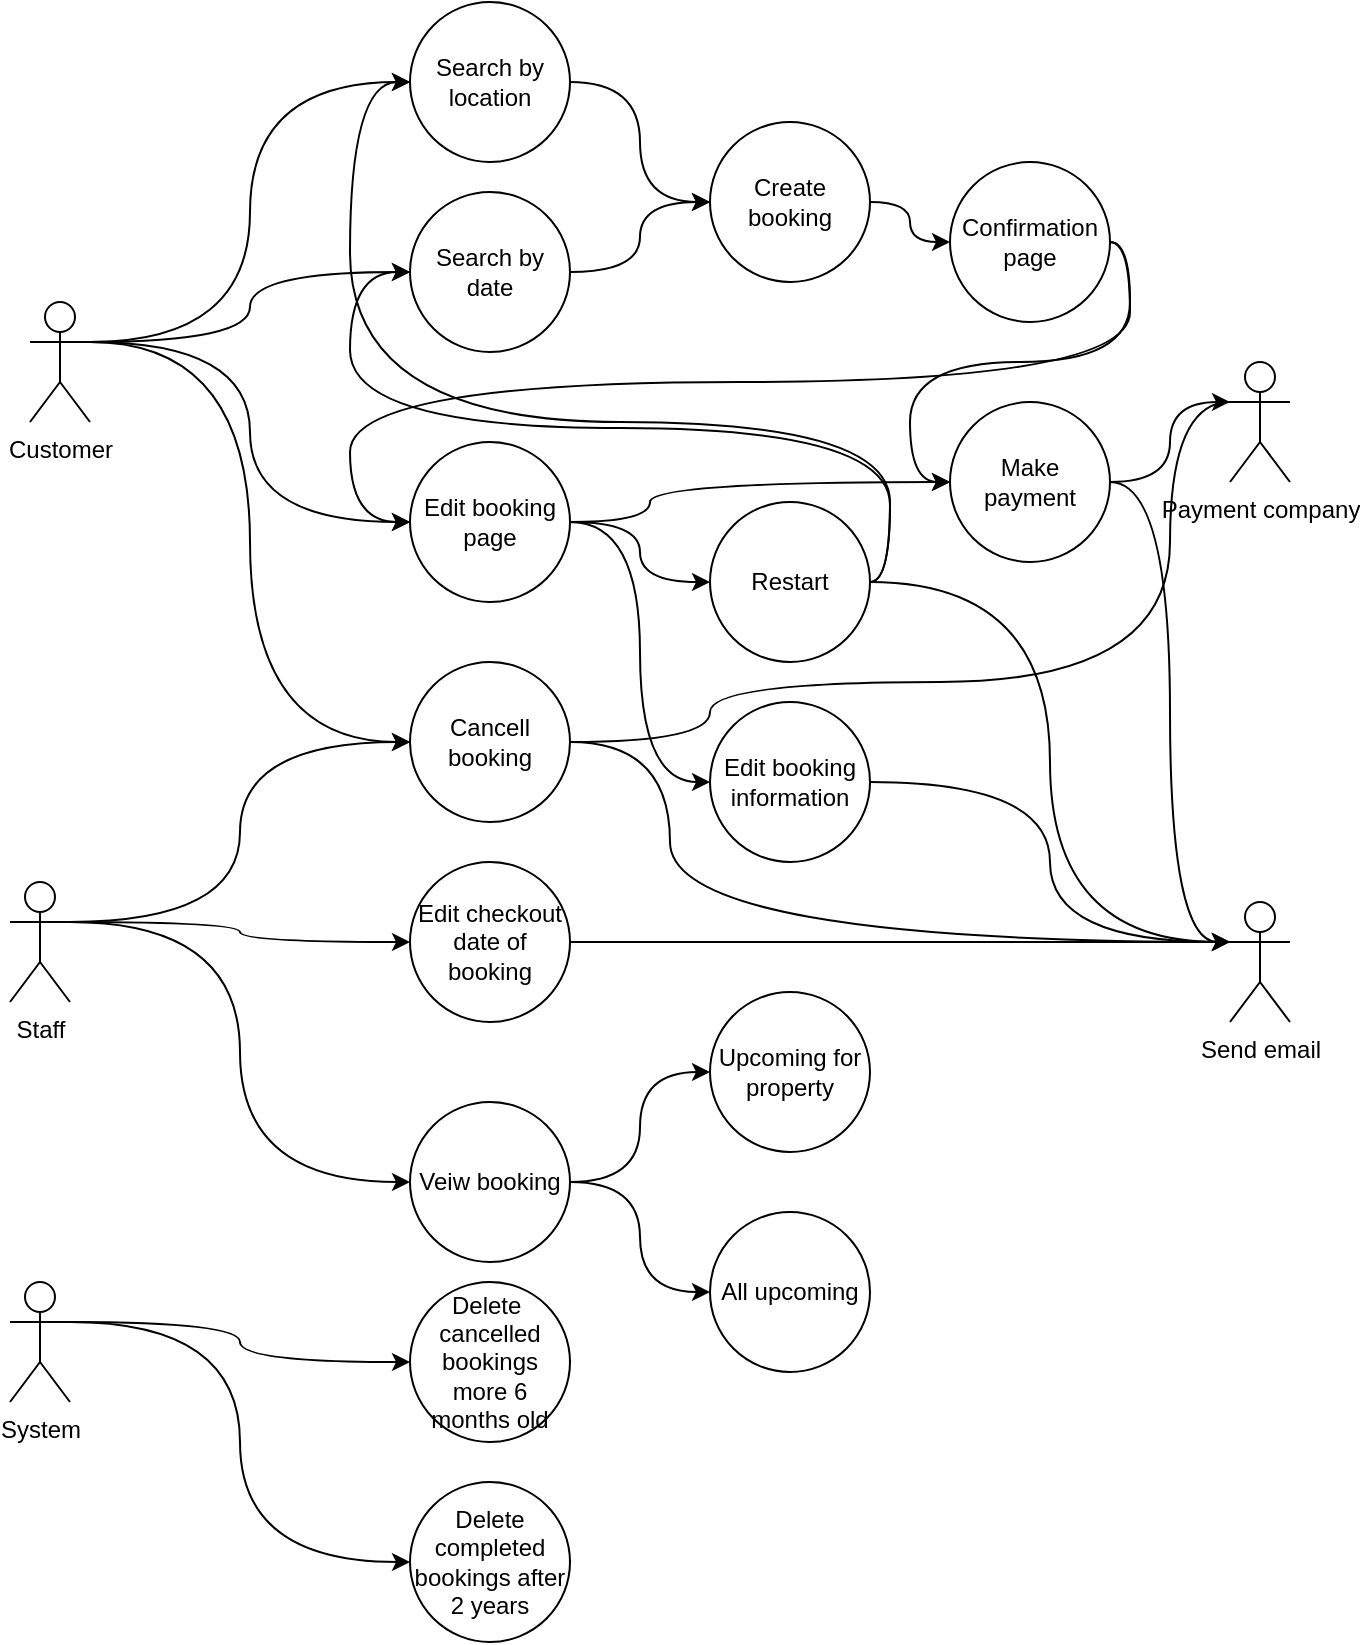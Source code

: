 <mxfile version="20.8.16" type="device"><diagram name="Page-1" id="M-96qItEpiU__BNpDsYF"><mxGraphModel dx="879" dy="939" grid="1" gridSize="10" guides="1" tooltips="1" connect="1" arrows="1" fold="1" page="1" pageScale="1" pageWidth="1200" pageHeight="1600" math="0" shadow="0"><root><mxCell id="0"/><mxCell id="1" parent="0"/><mxCell id="mwZ4lV6hPWi4Tp0fcZ_h-1" value="Customer" style="shape=umlActor;verticalLabelPosition=bottom;verticalAlign=top;html=1;outlineConnect=0;" parent="1" vertex="1"><mxGeometry x="100" y="220" width="30" height="60" as="geometry"/></mxCell><mxCell id="mwZ4lV6hPWi4Tp0fcZ_h-2" value="Staff" style="shape=umlActor;verticalLabelPosition=bottom;verticalAlign=top;html=1;outlineConnect=0;" parent="1" vertex="1"><mxGeometry x="90" y="510" width="30" height="60" as="geometry"/></mxCell><mxCell id="mwZ4lV6hPWi4Tp0fcZ_h-44" style="edgeStyle=orthogonalEdgeStyle;curved=1;rounded=0;orthogonalLoop=1;jettySize=auto;html=1;elbow=vertical;entryX=0;entryY=0.333;entryDx=0;entryDy=0;entryPerimeter=0;exitX=1;exitY=0.5;exitDx=0;exitDy=0;" parent="1" source="mwZ4lV6hPWi4Tp0fcZ_h-45" target="mwZ4lV6hPWi4Tp0fcZ_h-30" edge="1"><mxGeometry relative="1" as="geometry"><mxPoint x="510" y="740.0" as="targetPoint"/><mxPoint x="490" y="780" as="sourcePoint"/></mxGeometry></mxCell><mxCell id="mwZ4lV6hPWi4Tp0fcZ_h-30" value="Payment company" style="shape=umlActor;verticalLabelPosition=bottom;verticalAlign=top;html=1;outlineConnect=0;" parent="1" vertex="1"><mxGeometry x="700" y="250" width="30" height="60" as="geometry"/></mxCell><mxCell id="mwZ4lV6hPWi4Tp0fcZ_h-32" value="Create booking" style="ellipse;whiteSpace=wrap;html=1;aspect=fixed;" parent="1" vertex="1"><mxGeometry x="440" y="130" width="80" height="80" as="geometry"/></mxCell><mxCell id="mwZ4lV6hPWi4Tp0fcZ_h-33" value="Cancell booking" style="ellipse;whiteSpace=wrap;html=1;aspect=fixed;" parent="1" vertex="1"><mxGeometry x="290" y="400" width="80" height="80" as="geometry"/></mxCell><mxCell id="mwZ4lV6hPWi4Tp0fcZ_h-35" value="Edit booking page" style="ellipse;whiteSpace=wrap;html=1;aspect=fixed;" parent="1" vertex="1"><mxGeometry x="290" y="290.0" width="80" height="80" as="geometry"/></mxCell><mxCell id="mwZ4lV6hPWi4Tp0fcZ_h-37" value="" style="endArrow=classic;html=1;rounded=0;entryX=0;entryY=0.5;entryDx=0;entryDy=0;edgeStyle=orthogonalEdgeStyle;curved=1;exitX=1;exitY=0.333;exitDx=0;exitDy=0;exitPerimeter=0;" parent="1" source="mwZ4lV6hPWi4Tp0fcZ_h-1" target="mwZ4lV6hPWi4Tp0fcZ_h-35" edge="1"><mxGeometry width="50" height="50" relative="1" as="geometry"><mxPoint x="140" y="280" as="sourcePoint"/><mxPoint x="600" y="360" as="targetPoint"/></mxGeometry></mxCell><mxCell id="mwZ4lV6hPWi4Tp0fcZ_h-38" value="" style="endArrow=classic;html=1;rounded=0;exitX=1;exitY=0.333;exitDx=0;exitDy=0;entryX=0;entryY=0.5;entryDx=0;entryDy=0;edgeStyle=orthogonalEdgeStyle;curved=1;exitPerimeter=0;" parent="1" source="mwZ4lV6hPWi4Tp0fcZ_h-1" target="mwZ4lV6hPWi4Tp0fcZ_h-48" edge="1"><mxGeometry width="50" height="50" relative="1" as="geometry"><mxPoint x="400" y="525" as="sourcePoint"/><mxPoint x="600" y="360" as="targetPoint"/></mxGeometry></mxCell><mxCell id="mwZ4lV6hPWi4Tp0fcZ_h-39" value="" style="endArrow=classic;html=1;rounded=0;exitX=1;exitY=0.333;exitDx=0;exitDy=0;entryX=0;entryY=0.5;entryDx=0;entryDy=0;edgeStyle=orthogonalEdgeStyle;curved=1;exitPerimeter=0;" parent="1" source="mwZ4lV6hPWi4Tp0fcZ_h-2" target="mwZ4lV6hPWi4Tp0fcZ_h-33" edge="1"><mxGeometry width="50" height="50" relative="1" as="geometry"><mxPoint x="400" y="525" as="sourcePoint"/><mxPoint x="600" y="360" as="targetPoint"/></mxGeometry></mxCell><mxCell id="mwZ4lV6hPWi4Tp0fcZ_h-40" value="" style="endArrow=classic;html=1;rounded=0;exitX=1;exitY=0.333;exitDx=0;exitDy=0;edgeStyle=orthogonalEdgeStyle;curved=1;entryX=0;entryY=0.5;entryDx=0;entryDy=0;exitPerimeter=0;" parent="1" source="mwZ4lV6hPWi4Tp0fcZ_h-1" target="mwZ4lV6hPWi4Tp0fcZ_h-33" edge="1"><mxGeometry width="50" height="50" relative="1" as="geometry"><mxPoint x="400" y="525" as="sourcePoint"/><mxPoint x="530" y="450" as="targetPoint"/></mxGeometry></mxCell><mxCell id="mwZ4lV6hPWi4Tp0fcZ_h-46" value="" style="endArrow=classic;html=1;rounded=0;exitX=1;exitY=0.5;exitDx=0;exitDy=0;entryX=0;entryY=0.5;entryDx=0;entryDy=0;edgeStyle=orthogonalEdgeStyle;curved=1;" parent="1" source="mwZ4lV6hPWi4Tp0fcZ_h-35" target="mwZ4lV6hPWi4Tp0fcZ_h-45" edge="1"><mxGeometry width="50" height="50" relative="1" as="geometry"><mxPoint x="400" y="525" as="sourcePoint"/><mxPoint x="600" y="360" as="targetPoint"/><Array as="points"><mxPoint x="410" y="330"/><mxPoint x="410" y="310"/></Array></mxGeometry></mxCell><mxCell id="mwZ4lV6hPWi4Tp0fcZ_h-47" value="Search by date" style="ellipse;whiteSpace=wrap;html=1;aspect=fixed;" parent="1" vertex="1"><mxGeometry x="290" y="165" width="80" height="80" as="geometry"/></mxCell><mxCell id="mwZ4lV6hPWi4Tp0fcZ_h-48" value="Search by location" style="ellipse;whiteSpace=wrap;html=1;aspect=fixed;" parent="1" vertex="1"><mxGeometry x="290" y="70.0" width="80" height="80" as="geometry"/></mxCell><mxCell id="mwZ4lV6hPWi4Tp0fcZ_h-50" value="" style="endArrow=classic;html=1;rounded=0;exitX=1;exitY=0.333;exitDx=0;exitDy=0;entryX=0;entryY=0.5;entryDx=0;entryDy=0;edgeStyle=orthogonalEdgeStyle;curved=1;exitPerimeter=0;" parent="1" source="mwZ4lV6hPWi4Tp0fcZ_h-1" target="mwZ4lV6hPWi4Tp0fcZ_h-47" edge="1"><mxGeometry width="50" height="50" relative="1" as="geometry"><mxPoint x="400" y="515" as="sourcePoint"/><mxPoint x="600" y="350" as="targetPoint"/></mxGeometry></mxCell><mxCell id="mwZ4lV6hPWi4Tp0fcZ_h-51" value="" style="endArrow=classic;html=1;rounded=0;exitX=1;exitY=0.5;exitDx=0;exitDy=0;entryX=0;entryY=0.5;entryDx=0;entryDy=0;edgeStyle=orthogonalEdgeStyle;curved=1;" parent="1" source="mwZ4lV6hPWi4Tp0fcZ_h-32" target="ogcGtNzLiy8M4FomgSfE-1" edge="1"><mxGeometry width="50" height="50" relative="1" as="geometry"><mxPoint x="400" y="515" as="sourcePoint"/><mxPoint x="600" y="350" as="targetPoint"/></mxGeometry></mxCell><mxCell id="mwZ4lV6hPWi4Tp0fcZ_h-53" value="Veiw booking" style="ellipse;whiteSpace=wrap;html=1;aspect=fixed;" parent="1" vertex="1"><mxGeometry x="290" y="620.0" width="80" height="80" as="geometry"/></mxCell><mxCell id="mwZ4lV6hPWi4Tp0fcZ_h-54" value="Send email" style="shape=umlActor;verticalLabelPosition=bottom;verticalAlign=top;html=1;outlineConnect=0;" parent="1" vertex="1"><mxGeometry x="700" y="520" width="30" height="60" as="geometry"/></mxCell><mxCell id="mwZ4lV6hPWi4Tp0fcZ_h-55" value="Restart" style="ellipse;whiteSpace=wrap;html=1;aspect=fixed;" parent="1" vertex="1"><mxGeometry x="440" y="320.0" width="80" height="80" as="geometry"/></mxCell><mxCell id="mwZ4lV6hPWi4Tp0fcZ_h-56" value="" style="endArrow=classic;html=1;rounded=0;exitX=1;exitY=0.333;exitDx=0;exitDy=0;entryX=0;entryY=0.5;entryDx=0;entryDy=0;edgeStyle=orthogonalEdgeStyle;curved=1;exitPerimeter=0;" parent="1" source="mwZ4lV6hPWi4Tp0fcZ_h-2" target="mwZ4lV6hPWi4Tp0fcZ_h-53" edge="1"><mxGeometry width="50" height="50" relative="1" as="geometry"><mxPoint x="400" y="515" as="sourcePoint"/><mxPoint x="600" y="350" as="targetPoint"/></mxGeometry></mxCell><mxCell id="mwZ4lV6hPWi4Tp0fcZ_h-58" value="" style="endArrow=classic;html=1;rounded=0;exitX=1;exitY=0.333;exitDx=0;exitDy=0;entryX=0;entryY=0.5;entryDx=0;entryDy=0;edgeStyle=orthogonalEdgeStyle;curved=1;exitPerimeter=0;" parent="1" source="mwZ4lV6hPWi4Tp0fcZ_h-2" target="mwZ4lV6hPWi4Tp0fcZ_h-75" edge="1"><mxGeometry width="50" height="50" relative="1" as="geometry"><mxPoint x="400" y="515" as="sourcePoint"/><mxPoint x="600" y="350" as="targetPoint"/></mxGeometry></mxCell><mxCell id="mwZ4lV6hPWi4Tp0fcZ_h-59" value="" style="endArrow=classic;html=1;rounded=0;exitX=1;exitY=0.5;exitDx=0;exitDy=0;entryX=0;entryY=0.5;entryDx=0;entryDy=0;edgeStyle=orthogonalEdgeStyle;curved=1;" parent="1" source="mwZ4lV6hPWi4Tp0fcZ_h-35" target="mwZ4lV6hPWi4Tp0fcZ_h-55" edge="1"><mxGeometry width="50" height="50" relative="1" as="geometry"><mxPoint x="400" y="515" as="sourcePoint"/><mxPoint x="600" y="350" as="targetPoint"/></mxGeometry></mxCell><mxCell id="mwZ4lV6hPWi4Tp0fcZ_h-60" value="All upcoming" style="ellipse;whiteSpace=wrap;html=1;aspect=fixed;" parent="1" vertex="1"><mxGeometry x="440" y="675.0" width="80" height="80" as="geometry"/></mxCell><mxCell id="mwZ4lV6hPWi4Tp0fcZ_h-61" value="Upcoming for property" style="ellipse;whiteSpace=wrap;html=1;aspect=fixed;" parent="1" vertex="1"><mxGeometry x="440" y="565.0" width="80" height="80" as="geometry"/></mxCell><mxCell id="mwZ4lV6hPWi4Tp0fcZ_h-62" value="" style="endArrow=classic;html=1;rounded=0;exitX=1;exitY=0.5;exitDx=0;exitDy=0;entryX=0;entryY=0.5;entryDx=0;entryDy=0;edgeStyle=orthogonalEdgeStyle;curved=1;" parent="1" source="mwZ4lV6hPWi4Tp0fcZ_h-53" target="mwZ4lV6hPWi4Tp0fcZ_h-60" edge="1"><mxGeometry width="50" height="50" relative="1" as="geometry"><mxPoint x="400" y="505" as="sourcePoint"/><mxPoint x="600" y="340" as="targetPoint"/></mxGeometry></mxCell><mxCell id="mwZ4lV6hPWi4Tp0fcZ_h-63" value="" style="endArrow=classic;html=1;rounded=0;exitX=1;exitY=0.5;exitDx=0;exitDy=0;entryX=0;entryY=0.5;entryDx=0;entryDy=0;edgeStyle=orthogonalEdgeStyle;curved=1;" parent="1" source="mwZ4lV6hPWi4Tp0fcZ_h-53" target="mwZ4lV6hPWi4Tp0fcZ_h-61" edge="1"><mxGeometry width="50" height="50" relative="1" as="geometry"><mxPoint x="400" y="505" as="sourcePoint"/><mxPoint x="600" y="340" as="targetPoint"/></mxGeometry></mxCell><mxCell id="mwZ4lV6hPWi4Tp0fcZ_h-64" value="" style="endArrow=classic;html=1;rounded=0;exitX=1;exitY=0.5;exitDx=0;exitDy=0;entryX=0;entryY=0.5;entryDx=0;entryDy=0;edgeStyle=orthogonalEdgeStyle;curved=1;" parent="1" source="mwZ4lV6hPWi4Tp0fcZ_h-35" target="mwZ4lV6hPWi4Tp0fcZ_h-81" edge="1"><mxGeometry width="50" height="50" relative="1" as="geometry"><mxPoint x="400" y="505" as="sourcePoint"/><mxPoint x="600" y="340" as="targetPoint"/></mxGeometry></mxCell><mxCell id="mwZ4lV6hPWi4Tp0fcZ_h-72" value="" style="endArrow=none;html=1;rounded=0;exitX=1;exitY=0.5;exitDx=0;exitDy=0;entryX=0;entryY=0.333;entryDx=0;entryDy=0;edgeStyle=orthogonalEdgeStyle;curved=1;entryPerimeter=0;" parent="1" source="mwZ4lV6hPWi4Tp0fcZ_h-33" target="mwZ4lV6hPWi4Tp0fcZ_h-54" edge="1"><mxGeometry width="50" height="50" relative="1" as="geometry"><mxPoint x="370.0" y="440" as="sourcePoint"/><mxPoint x="580" y="260" as="targetPoint"/><Array as="points"><mxPoint x="420" y="440"/><mxPoint x="420" y="540"/></Array></mxGeometry></mxCell><mxCell id="mwZ4lV6hPWi4Tp0fcZ_h-45" value="Make payment" style="ellipse;whiteSpace=wrap;html=1;aspect=fixed;" parent="1" vertex="1"><mxGeometry x="560" y="270.0" width="80" height="80" as="geometry"/></mxCell><mxCell id="mwZ4lV6hPWi4Tp0fcZ_h-73" value="" style="endArrow=classic;html=1;rounded=0;exitX=1;exitY=0.5;exitDx=0;exitDy=0;edgeStyle=orthogonalEdgeStyle;curved=1;entryX=0;entryY=0.333;entryDx=0;entryDy=0;entryPerimeter=0;" parent="1" source="mwZ4lV6hPWi4Tp0fcZ_h-45" target="mwZ4lV6hPWi4Tp0fcZ_h-54" edge="1"><mxGeometry width="50" height="50" relative="1" as="geometry"><mxPoint x="400" y="515" as="sourcePoint"/><mxPoint x="630" y="240" as="targetPoint"/></mxGeometry></mxCell><mxCell id="mwZ4lV6hPWi4Tp0fcZ_h-74" value="" style="endArrow=classic;html=1;rounded=0;exitX=1;exitY=0.5;exitDx=0;exitDy=0;entryX=0;entryY=0.333;entryDx=0;entryDy=0;edgeStyle=orthogonalEdgeStyle;curved=1;entryPerimeter=0;" parent="1" source="mwZ4lV6hPWi4Tp0fcZ_h-55" target="mwZ4lV6hPWi4Tp0fcZ_h-54" edge="1"><mxGeometry width="50" height="50" relative="1" as="geometry"><mxPoint x="400" y="515" as="sourcePoint"/><mxPoint x="600" y="350" as="targetPoint"/></mxGeometry></mxCell><mxCell id="mwZ4lV6hPWi4Tp0fcZ_h-75" value="Edit checkout date of booking" style="ellipse;whiteSpace=wrap;html=1;aspect=fixed;" parent="1" vertex="1"><mxGeometry x="290" y="500.0" width="80" height="80" as="geometry"/></mxCell><mxCell id="mwZ4lV6hPWi4Tp0fcZ_h-76" value="" style="endArrow=classic;html=1;rounded=0;exitX=1;exitY=0.5;exitDx=0;exitDy=0;entryX=0;entryY=0.333;entryDx=0;entryDy=0;edgeStyle=orthogonalEdgeStyle;curved=1;entryPerimeter=0;" parent="1" source="mwZ4lV6hPWi4Tp0fcZ_h-75" target="mwZ4lV6hPWi4Tp0fcZ_h-54" edge="1"><mxGeometry width="50" height="50" relative="1" as="geometry"><mxPoint x="400" y="495" as="sourcePoint"/><mxPoint x="600" y="330" as="targetPoint"/></mxGeometry></mxCell><mxCell id="mwZ4lV6hPWi4Tp0fcZ_h-77" value="" style="endArrow=classic;html=1;rounded=0;exitX=1;exitY=0.5;exitDx=0;exitDy=0;entryX=0;entryY=0.5;entryDx=0;entryDy=0;edgeStyle=orthogonalEdgeStyle;curved=1;" parent="1" source="mwZ4lV6hPWi4Tp0fcZ_h-47" target="mwZ4lV6hPWi4Tp0fcZ_h-32" edge="1"><mxGeometry width="50" height="50" relative="1" as="geometry"><mxPoint x="400" y="495" as="sourcePoint"/><mxPoint x="600" y="330" as="targetPoint"/></mxGeometry></mxCell><mxCell id="mwZ4lV6hPWi4Tp0fcZ_h-78" value="" style="endArrow=classic;html=1;rounded=0;exitX=1;exitY=0.5;exitDx=0;exitDy=0;entryX=0;entryY=0.5;entryDx=0;entryDy=0;edgeStyle=orthogonalEdgeStyle;curved=1;" parent="1" source="mwZ4lV6hPWi4Tp0fcZ_h-48" target="mwZ4lV6hPWi4Tp0fcZ_h-32" edge="1"><mxGeometry width="50" height="50" relative="1" as="geometry"><mxPoint x="400" y="495" as="sourcePoint"/><mxPoint x="600" y="330" as="targetPoint"/></mxGeometry></mxCell><mxCell id="mwZ4lV6hPWi4Tp0fcZ_h-81" value="Edit booking information" style="ellipse;whiteSpace=wrap;html=1;aspect=fixed;" parent="1" vertex="1"><mxGeometry x="440" y="420.0" width="80" height="80" as="geometry"/></mxCell><mxCell id="mwZ4lV6hPWi4Tp0fcZ_h-82" value="" style="endArrow=classic;html=1;rounded=0;exitX=1;exitY=0.5;exitDx=0;exitDy=0;entryX=0;entryY=0.333;entryDx=0;entryDy=0;edgeStyle=orthogonalEdgeStyle;curved=1;entryPerimeter=0;" parent="1" source="mwZ4lV6hPWi4Tp0fcZ_h-81" target="mwZ4lV6hPWi4Tp0fcZ_h-54" edge="1"><mxGeometry width="50" height="50" relative="1" as="geometry"><mxPoint x="400" y="485" as="sourcePoint"/><mxPoint x="600" y="320" as="targetPoint"/></mxGeometry></mxCell><mxCell id="aXlRmz6ztaXbLNwIH_ih-1" value="" style="endArrow=classic;html=1;rounded=0;exitX=1;exitY=0.5;exitDx=0;exitDy=0;entryX=0;entryY=0.5;entryDx=0;entryDy=0;edgeStyle=orthogonalEdgeStyle;curved=1;" parent="1" source="mwZ4lV6hPWi4Tp0fcZ_h-55" target="mwZ4lV6hPWi4Tp0fcZ_h-47" edge="1"><mxGeometry width="50" height="50" relative="1" as="geometry"><mxPoint x="430" y="445" as="sourcePoint"/><mxPoint x="630" y="280" as="targetPoint"/><Array as="points"><mxPoint x="530" y="360"/><mxPoint x="530" y="283"/><mxPoint x="260" y="283"/><mxPoint x="260" y="205"/></Array></mxGeometry></mxCell><mxCell id="aXlRmz6ztaXbLNwIH_ih-2" value="" style="endArrow=classic;html=1;rounded=0;exitX=1;exitY=0.5;exitDx=0;exitDy=0;entryX=0;entryY=0.5;entryDx=0;entryDy=0;edgeStyle=orthogonalEdgeStyle;curved=1;" parent="1" source="mwZ4lV6hPWi4Tp0fcZ_h-55" target="mwZ4lV6hPWi4Tp0fcZ_h-48" edge="1"><mxGeometry width="50" height="50" relative="1" as="geometry"><mxPoint x="430" y="445" as="sourcePoint"/><mxPoint x="630" y="280" as="targetPoint"/><Array as="points"><mxPoint x="530" y="360"/><mxPoint x="530" y="280"/><mxPoint x="260" y="280"/><mxPoint x="260" y="110"/></Array></mxGeometry></mxCell><mxCell id="ogcGtNzLiy8M4FomgSfE-1" value="Confirmation page" style="ellipse;whiteSpace=wrap;html=1;aspect=fixed;" vertex="1" parent="1"><mxGeometry x="560" y="150" width="80" height="80" as="geometry"/></mxCell><mxCell id="ogcGtNzLiy8M4FomgSfE-2" value="" style="endArrow=classic;html=1;rounded=0;edgeStyle=orthogonalEdgeStyle;curved=1;exitX=1;exitY=0.5;exitDx=0;exitDy=0;entryX=0;entryY=0.5;entryDx=0;entryDy=0;" edge="1" parent="1" source="ogcGtNzLiy8M4FomgSfE-1" target="mwZ4lV6hPWi4Tp0fcZ_h-35"><mxGeometry width="50" height="50" relative="1" as="geometry"><mxPoint x="510" y="230" as="sourcePoint"/><mxPoint x="580" y="250" as="targetPoint"/><Array as="points"><mxPoint x="650" y="190"/><mxPoint x="650" y="260"/><mxPoint x="260" y="260"/><mxPoint x="260" y="330"/></Array></mxGeometry></mxCell><mxCell id="ogcGtNzLiy8M4FomgSfE-3" value="" style="endArrow=classic;html=1;rounded=0;edgeStyle=orthogonalEdgeStyle;curved=1;exitX=1;exitY=0.5;exitDx=0;exitDy=0;entryX=0;entryY=0.5;entryDx=0;entryDy=0;" edge="1" parent="1" source="ogcGtNzLiy8M4FomgSfE-1" target="mwZ4lV6hPWi4Tp0fcZ_h-45"><mxGeometry width="50" height="50" relative="1" as="geometry"><mxPoint x="650" y="200" as="sourcePoint"/><mxPoint x="300" y="340.0" as="targetPoint"/><Array as="points"><mxPoint x="650" y="190"/><mxPoint x="650" y="250"/><mxPoint x="540" y="250"/><mxPoint x="540" y="310"/></Array></mxGeometry></mxCell><mxCell id="ogcGtNzLiy8M4FomgSfE-5" value="" style="endArrow=none;html=1;rounded=0;exitX=1;exitY=0.5;exitDx=0;exitDy=0;entryX=0;entryY=0.333;entryDx=0;entryDy=0;edgeStyle=orthogonalEdgeStyle;curved=1;entryPerimeter=0;" edge="1" parent="1" source="mwZ4lV6hPWi4Tp0fcZ_h-33" target="mwZ4lV6hPWi4Tp0fcZ_h-30"><mxGeometry width="50" height="50" relative="1" as="geometry"><mxPoint x="380" y="450" as="sourcePoint"/><mxPoint x="710" y="550" as="targetPoint"/><Array as="points"><mxPoint x="440" y="440"/><mxPoint x="440" y="410"/><mxPoint x="670" y="410"/><mxPoint x="670" y="270"/></Array></mxGeometry></mxCell><mxCell id="ogcGtNzLiy8M4FomgSfE-13" value="System" style="shape=umlActor;verticalLabelPosition=bottom;verticalAlign=top;html=1;outlineConnect=0;" vertex="1" parent="1"><mxGeometry x="90" y="710" width="30" height="60" as="geometry"/></mxCell><mxCell id="ogcGtNzLiy8M4FomgSfE-14" value="Delete completed bookings after 2 years" style="ellipse;whiteSpace=wrap;html=1;aspect=fixed;" vertex="1" parent="1"><mxGeometry x="290" y="810" width="80" height="80" as="geometry"/></mxCell><mxCell id="ogcGtNzLiy8M4FomgSfE-15" value="Delete&amp;nbsp; cancelled bookings more 6 months old" style="ellipse;whiteSpace=wrap;html=1;aspect=fixed;" vertex="1" parent="1"><mxGeometry x="290" y="710" width="80" height="80" as="geometry"/></mxCell><mxCell id="ogcGtNzLiy8M4FomgSfE-16" value="" style="endArrow=classic;html=1;rounded=0;exitX=1;exitY=0.333;exitDx=0;exitDy=0;entryX=0;entryY=0.5;entryDx=0;entryDy=0;edgeStyle=orthogonalEdgeStyle;curved=1;exitPerimeter=0;" edge="1" parent="1" source="ogcGtNzLiy8M4FomgSfE-13" target="ogcGtNzLiy8M4FomgSfE-15"><mxGeometry width="50" height="50" relative="1" as="geometry"><mxPoint x="130" y="540" as="sourcePoint"/><mxPoint x="300" y="670.0" as="targetPoint"/></mxGeometry></mxCell><mxCell id="ogcGtNzLiy8M4FomgSfE-17" value="" style="endArrow=classic;html=1;rounded=0;exitX=1;exitY=0.333;exitDx=0;exitDy=0;entryX=0;entryY=0.5;entryDx=0;entryDy=0;edgeStyle=orthogonalEdgeStyle;curved=1;exitPerimeter=0;" edge="1" parent="1" source="ogcGtNzLiy8M4FomgSfE-13" target="ogcGtNzLiy8M4FomgSfE-14"><mxGeometry width="50" height="50" relative="1" as="geometry"><mxPoint x="110" y="860" as="sourcePoint"/><mxPoint x="280" y="990.0" as="targetPoint"/></mxGeometry></mxCell></root></mxGraphModel></diagram></mxfile>